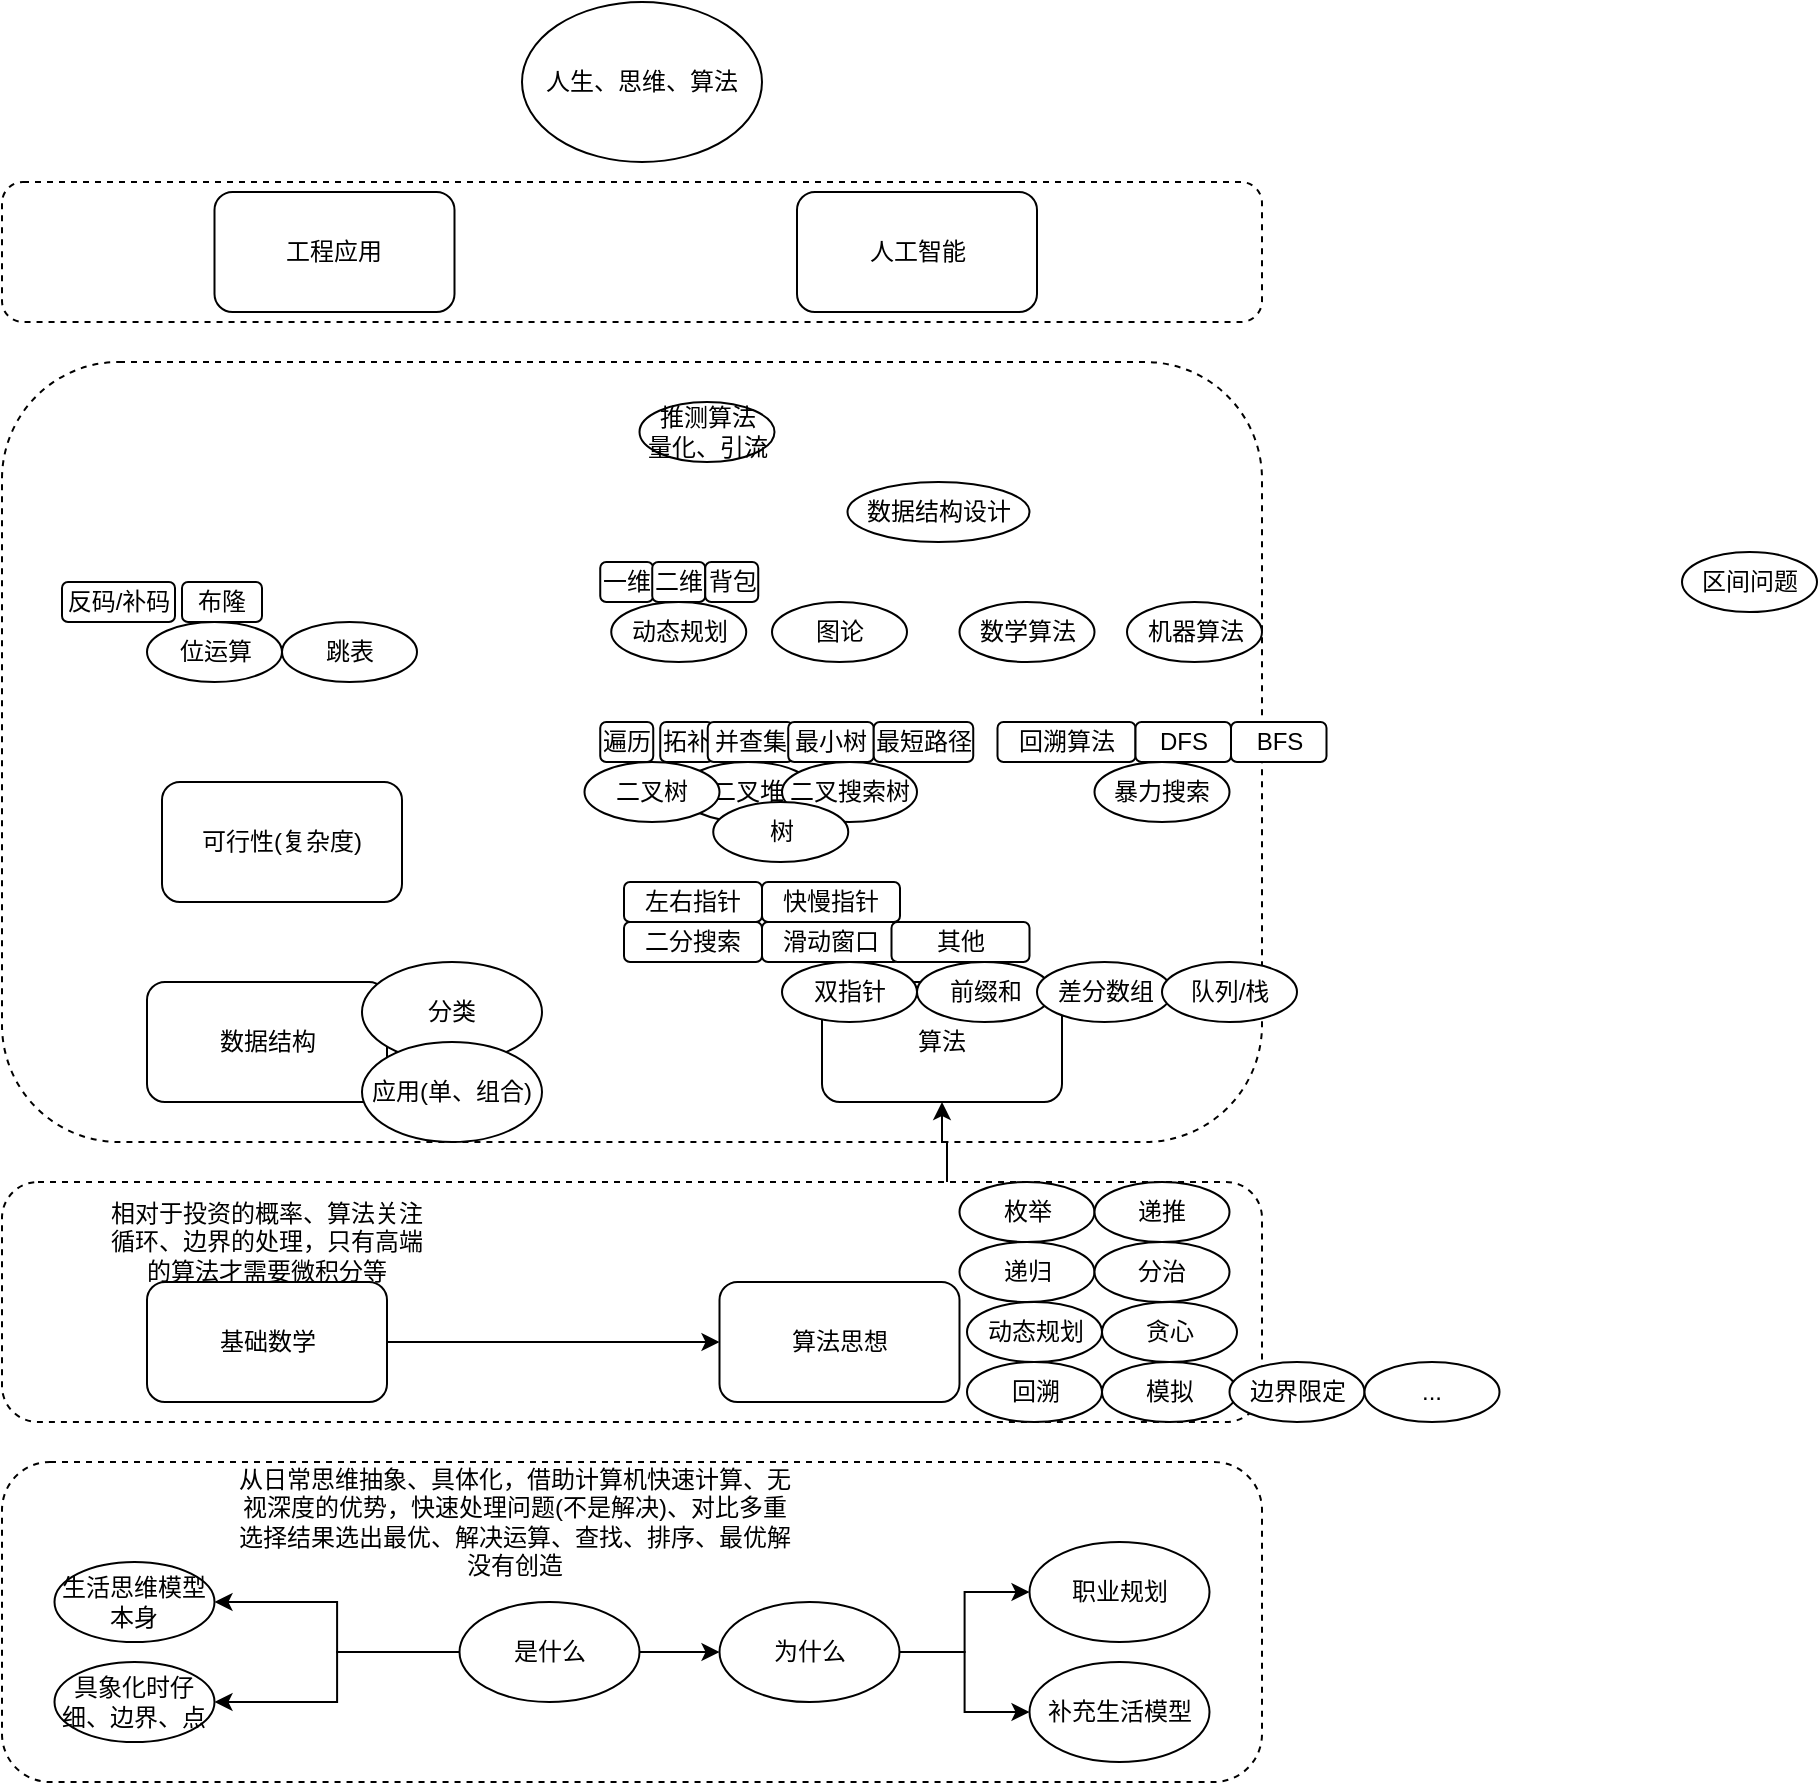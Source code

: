 <mxfile version="21.1.7" type="github">
  <diagram id="EEWpYUk2irftNLygyGdg" name="第 1 页">
    <mxGraphModel dx="1434" dy="300727" grid="1" gridSize="10" guides="1" tooltips="1" connect="1" arrows="1" fold="1" page="1" pageScale="1" pageWidth="400000" pageHeight="300000" math="0" shadow="0">
      <root>
        <mxCell id="0" />
        <mxCell id="1" parent="0" />
        <mxCell id="nq70P79M6IQcdXgQ_mGR-14" value="" style="rounded=1;whiteSpace=wrap;html=1;dashed=1;" parent="1" vertex="1">
          <mxGeometry x="320" y="720" width="630" height="160" as="geometry" />
        </mxCell>
        <mxCell id="KM6D4PZQJ1-9kusRCj2R-17" value="" style="rounded=1;whiteSpace=wrap;html=1;dashed=1;" parent="1" vertex="1">
          <mxGeometry x="320" y="80" width="630" height="70" as="geometry" />
        </mxCell>
        <mxCell id="KM6D4PZQJ1-9kusRCj2R-16" value="" style="rounded=1;whiteSpace=wrap;html=1;dashed=1;" parent="1" vertex="1">
          <mxGeometry x="320" y="170" width="630" height="390" as="geometry" />
        </mxCell>
        <mxCell id="nq70P79M6IQcdXgQ_mGR-30" style="edgeStyle=orthogonalEdgeStyle;rounded=0;orthogonalLoop=1;jettySize=auto;html=1;exitX=0.75;exitY=0;exitDx=0;exitDy=0;" parent="1" source="KM6D4PZQJ1-9kusRCj2R-15" target="nq70P79M6IQcdXgQ_mGR-27" edge="1">
          <mxGeometry relative="1" as="geometry" />
        </mxCell>
        <mxCell id="KM6D4PZQJ1-9kusRCj2R-15" value="" style="rounded=1;whiteSpace=wrap;html=1;dashed=1;" parent="1" vertex="1">
          <mxGeometry x="320" y="580" width="630" height="120" as="geometry" />
        </mxCell>
        <mxCell id="KM6D4PZQJ1-9kusRCj2R-1" value="人生、思维、算法" style="ellipse;whiteSpace=wrap;html=1;" parent="1" vertex="1">
          <mxGeometry x="580" y="-10" width="120" height="80" as="geometry" />
        </mxCell>
        <mxCell id="KM6D4PZQJ1-9kusRCj2R-2" value="算法思想" style="rounded=1;whiteSpace=wrap;html=1;" parent="1" vertex="1">
          <mxGeometry x="678.75" y="630" width="120" height="60" as="geometry" />
        </mxCell>
        <mxCell id="KM6D4PZQJ1-9kusRCj2R-3" value="数据结构" style="rounded=1;whiteSpace=wrap;html=1;" parent="1" vertex="1">
          <mxGeometry x="392.5" y="480" width="120" height="60" as="geometry" />
        </mxCell>
        <mxCell id="KM6D4PZQJ1-9kusRCj2R-6" value="工程应用" style="rounded=1;whiteSpace=wrap;html=1;" parent="1" vertex="1">
          <mxGeometry x="426.25" y="85" width="120" height="60" as="geometry" />
        </mxCell>
        <mxCell id="KM6D4PZQJ1-9kusRCj2R-7" value="人工智能" style="rounded=1;whiteSpace=wrap;html=1;" parent="1" vertex="1">
          <mxGeometry x="717.5" y="85" width="120" height="60" as="geometry" />
        </mxCell>
        <mxCell id="nq70P79M6IQcdXgQ_mGR-2" style="edgeStyle=orthogonalEdgeStyle;rounded=0;orthogonalLoop=1;jettySize=auto;html=1;exitX=1;exitY=0.5;exitDx=0;exitDy=0;" parent="1" source="KM6D4PZQJ1-9kusRCj2R-9" target="nq70P79M6IQcdXgQ_mGR-1" edge="1">
          <mxGeometry relative="1" as="geometry" />
        </mxCell>
        <mxCell id="nq70P79M6IQcdXgQ_mGR-12" style="edgeStyle=orthogonalEdgeStyle;rounded=0;orthogonalLoop=1;jettySize=auto;html=1;exitX=0;exitY=0.5;exitDx=0;exitDy=0;entryX=1;entryY=0.5;entryDx=0;entryDy=0;" parent="1" source="KM6D4PZQJ1-9kusRCj2R-9" target="nq70P79M6IQcdXgQ_mGR-10" edge="1">
          <mxGeometry relative="1" as="geometry" />
        </mxCell>
        <mxCell id="nq70P79M6IQcdXgQ_mGR-13" style="edgeStyle=orthogonalEdgeStyle;rounded=0;orthogonalLoop=1;jettySize=auto;html=1;exitX=0;exitY=0.5;exitDx=0;exitDy=0;entryX=1;entryY=0.5;entryDx=0;entryDy=0;" parent="1" source="KM6D4PZQJ1-9kusRCj2R-9" target="nq70P79M6IQcdXgQ_mGR-11" edge="1">
          <mxGeometry relative="1" as="geometry" />
        </mxCell>
        <mxCell id="KM6D4PZQJ1-9kusRCj2R-9" value="是什么" style="ellipse;whiteSpace=wrap;html=1;" parent="1" vertex="1">
          <mxGeometry x="548.75" y="790" width="90" height="50" as="geometry" />
        </mxCell>
        <mxCell id="KM6D4PZQJ1-9kusRCj2R-12" value="可行性(复杂度)" style="rounded=1;whiteSpace=wrap;html=1;" parent="1" vertex="1">
          <mxGeometry x="400" y="380" width="120" height="60" as="geometry" />
        </mxCell>
        <mxCell id="nq70P79M6IQcdXgQ_mGR-16" style="edgeStyle=orthogonalEdgeStyle;rounded=0;orthogonalLoop=1;jettySize=auto;html=1;exitX=1;exitY=0.5;exitDx=0;exitDy=0;entryX=0;entryY=0.5;entryDx=0;entryDy=0;" parent="1" source="KM6D4PZQJ1-9kusRCj2R-13" target="KM6D4PZQJ1-9kusRCj2R-2" edge="1">
          <mxGeometry relative="1" as="geometry" />
        </mxCell>
        <mxCell id="KM6D4PZQJ1-9kusRCj2R-13" value="基础数学" style="rounded=1;whiteSpace=wrap;html=1;" parent="1" vertex="1">
          <mxGeometry x="392.5" y="630" width="120" height="60" as="geometry" />
        </mxCell>
        <mxCell id="nq70P79M6IQcdXgQ_mGR-5" style="edgeStyle=orthogonalEdgeStyle;rounded=0;orthogonalLoop=1;jettySize=auto;html=1;exitX=1;exitY=0.5;exitDx=0;exitDy=0;" parent="1" source="nq70P79M6IQcdXgQ_mGR-1" target="nq70P79M6IQcdXgQ_mGR-3" edge="1">
          <mxGeometry relative="1" as="geometry" />
        </mxCell>
        <mxCell id="nq70P79M6IQcdXgQ_mGR-6" style="edgeStyle=orthogonalEdgeStyle;rounded=0;orthogonalLoop=1;jettySize=auto;html=1;exitX=1;exitY=0.5;exitDx=0;exitDy=0;entryX=0;entryY=0.5;entryDx=0;entryDy=0;" parent="1" source="nq70P79M6IQcdXgQ_mGR-1" target="nq70P79M6IQcdXgQ_mGR-4" edge="1">
          <mxGeometry relative="1" as="geometry" />
        </mxCell>
        <mxCell id="nq70P79M6IQcdXgQ_mGR-1" value="为什么" style="ellipse;whiteSpace=wrap;html=1;" parent="1" vertex="1">
          <mxGeometry x="678.75" y="790" width="90" height="50" as="geometry" />
        </mxCell>
        <mxCell id="nq70P79M6IQcdXgQ_mGR-3" value="职业规划" style="ellipse;whiteSpace=wrap;html=1;" parent="1" vertex="1">
          <mxGeometry x="833.75" y="760" width="90" height="50" as="geometry" />
        </mxCell>
        <mxCell id="nq70P79M6IQcdXgQ_mGR-4" value="补充生活模型" style="ellipse;whiteSpace=wrap;html=1;" parent="1" vertex="1">
          <mxGeometry x="833.75" y="820" width="90" height="50" as="geometry" />
        </mxCell>
        <mxCell id="nq70P79M6IQcdXgQ_mGR-9" value="从日常思维抽象、具体化，借助计算机快速计算、无视深度的优势，快速处理问题(不是解决)、对比多重选择结果选出最优、解决运算、查找、排序、最优解没有创造" style="text;html=1;strokeColor=none;fillColor=none;align=center;verticalAlign=middle;whiteSpace=wrap;rounded=0;" parent="1" vertex="1">
          <mxGeometry x="435" y="720" width="282.5" height="60" as="geometry" />
        </mxCell>
        <mxCell id="nq70P79M6IQcdXgQ_mGR-10" value="生活思维模型本身" style="ellipse;whiteSpace=wrap;html=1;" parent="1" vertex="1">
          <mxGeometry x="346.25" y="770" width="80" height="40" as="geometry" />
        </mxCell>
        <mxCell id="nq70P79M6IQcdXgQ_mGR-11" value="具象化时仔细、边界、点" style="ellipse;whiteSpace=wrap;html=1;" parent="1" vertex="1">
          <mxGeometry x="346.25" y="820" width="80" height="40" as="geometry" />
        </mxCell>
        <mxCell id="nq70P79M6IQcdXgQ_mGR-15" value="相对于投资的概率、算法关注循环、边界的处理，只有高端的算法才需要微积分等" style="text;html=1;strokeColor=none;fillColor=none;align=center;verticalAlign=middle;whiteSpace=wrap;rounded=0;" parent="1" vertex="1">
          <mxGeometry x="370" y="590" width="165" height="40" as="geometry" />
        </mxCell>
        <mxCell id="nq70P79M6IQcdXgQ_mGR-17" value="枚举" style="ellipse;whiteSpace=wrap;html=1;" parent="1" vertex="1">
          <mxGeometry x="798.75" y="580" width="67.5" height="30" as="geometry" />
        </mxCell>
        <mxCell id="nq70P79M6IQcdXgQ_mGR-18" value="递推" style="ellipse;whiteSpace=wrap;html=1;" parent="1" vertex="1">
          <mxGeometry x="866.25" y="580" width="67.5" height="30" as="geometry" />
        </mxCell>
        <mxCell id="nq70P79M6IQcdXgQ_mGR-19" value="递归" style="ellipse;whiteSpace=wrap;html=1;" parent="1" vertex="1">
          <mxGeometry x="798.75" y="610" width="67.5" height="30" as="geometry" />
        </mxCell>
        <mxCell id="nq70P79M6IQcdXgQ_mGR-20" value="分治" style="ellipse;whiteSpace=wrap;html=1;" parent="1" vertex="1">
          <mxGeometry x="866.25" y="610" width="67.5" height="30" as="geometry" />
        </mxCell>
        <mxCell id="nq70P79M6IQcdXgQ_mGR-21" value="动态规划" style="ellipse;whiteSpace=wrap;html=1;" parent="1" vertex="1">
          <mxGeometry x="802.5" y="640" width="67.5" height="30" as="geometry" />
        </mxCell>
        <mxCell id="nq70P79M6IQcdXgQ_mGR-22" value="贪心" style="ellipse;whiteSpace=wrap;html=1;" parent="1" vertex="1">
          <mxGeometry x="870" y="640" width="67.5" height="30" as="geometry" />
        </mxCell>
        <mxCell id="nq70P79M6IQcdXgQ_mGR-23" value="模拟" style="ellipse;whiteSpace=wrap;html=1;" parent="1" vertex="1">
          <mxGeometry x="870" y="670" width="67.5" height="30" as="geometry" />
        </mxCell>
        <mxCell id="nq70P79M6IQcdXgQ_mGR-24" value="回溯" style="ellipse;whiteSpace=wrap;html=1;" parent="1" vertex="1">
          <mxGeometry x="802.5" y="670" width="67.5" height="30" as="geometry" />
        </mxCell>
        <mxCell id="nq70P79M6IQcdXgQ_mGR-25" value="边界限定" style="ellipse;whiteSpace=wrap;html=1;" parent="1" vertex="1">
          <mxGeometry x="933.75" y="670" width="67.5" height="30" as="geometry" />
        </mxCell>
        <mxCell id="nq70P79M6IQcdXgQ_mGR-26" value="..." style="ellipse;whiteSpace=wrap;html=1;" parent="1" vertex="1">
          <mxGeometry x="1001.25" y="670" width="67.5" height="30" as="geometry" />
        </mxCell>
        <mxCell id="nq70P79M6IQcdXgQ_mGR-27" value="算法" style="rounded=1;whiteSpace=wrap;html=1;" parent="1" vertex="1">
          <mxGeometry x="730" y="480" width="120" height="60" as="geometry" />
        </mxCell>
        <mxCell id="nq70P79M6IQcdXgQ_mGR-28" value="分类" style="ellipse;whiteSpace=wrap;html=1;" parent="1" vertex="1">
          <mxGeometry x="500" y="470" width="90" height="50" as="geometry" />
        </mxCell>
        <mxCell id="nq70P79M6IQcdXgQ_mGR-29" value="应用(单、组合)" style="ellipse;whiteSpace=wrap;html=1;" parent="1" vertex="1">
          <mxGeometry x="500" y="510" width="90" height="50" as="geometry" />
        </mxCell>
        <mxCell id="GMmwOnQ83ICtatd35Jhv-1" value="双指针" style="ellipse;whiteSpace=wrap;html=1;" parent="1" vertex="1">
          <mxGeometry x="710" y="470" width="67.5" height="30" as="geometry" />
        </mxCell>
        <mxCell id="GMmwOnQ83ICtatd35Jhv-2" value="前缀和" style="ellipse;whiteSpace=wrap;html=1;" parent="1" vertex="1">
          <mxGeometry x="777.5" y="470" width="67.5" height="30" as="geometry" />
        </mxCell>
        <mxCell id="GMmwOnQ83ICtatd35Jhv-3" value="差分数组" style="ellipse;whiteSpace=wrap;html=1;" parent="1" vertex="1">
          <mxGeometry x="837.5" y="470" width="67.5" height="30" as="geometry" />
        </mxCell>
        <mxCell id="GMmwOnQ83ICtatd35Jhv-4" value="二分搜索" style="rounded=1;whiteSpace=wrap;html=1;" parent="1" vertex="1">
          <mxGeometry x="631" y="450" width="69" height="20" as="geometry" />
        </mxCell>
        <mxCell id="GMmwOnQ83ICtatd35Jhv-5" value="滑动窗口" style="rounded=1;whiteSpace=wrap;html=1;" parent="1" vertex="1">
          <mxGeometry x="700" y="450" width="69" height="20" as="geometry" />
        </mxCell>
        <mxCell id="GMmwOnQ83ICtatd35Jhv-7" value="其他" style="rounded=1;whiteSpace=wrap;html=1;" parent="1" vertex="1">
          <mxGeometry x="764.75" y="450" width="69" height="20" as="geometry" />
        </mxCell>
        <mxCell id="GMmwOnQ83ICtatd35Jhv-8" value="队列/栈" style="ellipse;whiteSpace=wrap;html=1;" parent="1" vertex="1">
          <mxGeometry x="900" y="470" width="67.5" height="30" as="geometry" />
        </mxCell>
        <mxCell id="GMmwOnQ83ICtatd35Jhv-9" value="二叉堆" style="ellipse;whiteSpace=wrap;html=1;" parent="1" vertex="1">
          <mxGeometry x="659.12" y="370" width="67.5" height="30" as="geometry" />
        </mxCell>
        <mxCell id="GMmwOnQ83ICtatd35Jhv-11" value="二叉树" style="ellipse;whiteSpace=wrap;html=1;" parent="1" vertex="1">
          <mxGeometry x="611.25" y="370" width="67.5" height="30" as="geometry" />
        </mxCell>
        <mxCell id="GMmwOnQ83ICtatd35Jhv-12" value="二叉搜索树" style="ellipse;whiteSpace=wrap;html=1;" parent="1" vertex="1">
          <mxGeometry x="710" y="370" width="67.5" height="30" as="geometry" />
        </mxCell>
        <mxCell id="GMmwOnQ83ICtatd35Jhv-13" value="图论" style="ellipse;whiteSpace=wrap;html=1;" parent="1" vertex="1">
          <mxGeometry x="705" y="290" width="67.5" height="30" as="geometry" />
        </mxCell>
        <mxCell id="GMmwOnQ83ICtatd35Jhv-14" value="数据结构设计" style="ellipse;whiteSpace=wrap;html=1;" parent="1" vertex="1">
          <mxGeometry x="742.75" y="230" width="91" height="30" as="geometry" />
        </mxCell>
        <mxCell id="GMmwOnQ83ICtatd35Jhv-15" value="遍历" style="rounded=1;whiteSpace=wrap;html=1;" parent="1" vertex="1">
          <mxGeometry x="619.12" y="350" width="26.5" height="20" as="geometry" />
        </mxCell>
        <mxCell id="GMmwOnQ83ICtatd35Jhv-16" value="拓补" style="rounded=1;whiteSpace=wrap;html=1;" parent="1" vertex="1">
          <mxGeometry x="649.12" y="350" width="26.5" height="20" as="geometry" />
        </mxCell>
        <mxCell id="GMmwOnQ83ICtatd35Jhv-17" value="并查集" style="rounded=1;whiteSpace=wrap;html=1;" parent="1" vertex="1">
          <mxGeometry x="672.87" y="350" width="42.75" height="20" as="geometry" />
        </mxCell>
        <mxCell id="GMmwOnQ83ICtatd35Jhv-18" value="最小树" style="rounded=1;whiteSpace=wrap;html=1;" parent="1" vertex="1">
          <mxGeometry x="713.12" y="350" width="42.75" height="20" as="geometry" />
        </mxCell>
        <mxCell id="GMmwOnQ83ICtatd35Jhv-19" value="最短路径" style="rounded=1;whiteSpace=wrap;html=1;" parent="1" vertex="1">
          <mxGeometry x="755.87" y="350" width="49.75" height="20" as="geometry" />
        </mxCell>
        <mxCell id="GMmwOnQ83ICtatd35Jhv-21" value="暴力搜索" style="ellipse;whiteSpace=wrap;html=1;" parent="1" vertex="1">
          <mxGeometry x="866.25" y="370" width="67.5" height="30" as="geometry" />
        </mxCell>
        <mxCell id="GMmwOnQ83ICtatd35Jhv-22" value="回溯算法" style="rounded=1;whiteSpace=wrap;html=1;" parent="1" vertex="1">
          <mxGeometry x="817.75" y="350" width="69" height="20" as="geometry" />
        </mxCell>
        <mxCell id="GMmwOnQ83ICtatd35Jhv-23" value="DFS" style="rounded=1;whiteSpace=wrap;html=1;" parent="1" vertex="1">
          <mxGeometry x="886.75" y="350" width="47.75" height="20" as="geometry" />
        </mxCell>
        <mxCell id="GMmwOnQ83ICtatd35Jhv-24" value="BFS" style="rounded=1;whiteSpace=wrap;html=1;" parent="1" vertex="1">
          <mxGeometry x="934.5" y="350" width="47.75" height="20" as="geometry" />
        </mxCell>
        <mxCell id="GMmwOnQ83ICtatd35Jhv-25" value="动态规划" style="ellipse;whiteSpace=wrap;html=1;" parent="1" vertex="1">
          <mxGeometry x="624.62" y="290" width="67.5" height="30" as="geometry" />
        </mxCell>
        <mxCell id="GMmwOnQ83ICtatd35Jhv-26" value="一维" style="rounded=1;whiteSpace=wrap;html=1;" parent="1" vertex="1">
          <mxGeometry x="619.12" y="270" width="26.5" height="20" as="geometry" />
        </mxCell>
        <mxCell id="GMmwOnQ83ICtatd35Jhv-27" value="二维" style="rounded=1;whiteSpace=wrap;html=1;" parent="1" vertex="1">
          <mxGeometry x="645.12" y="270" width="26.5" height="20" as="geometry" />
        </mxCell>
        <mxCell id="GMmwOnQ83ICtatd35Jhv-28" value="背包" style="rounded=1;whiteSpace=wrap;html=1;" parent="1" vertex="1">
          <mxGeometry x="671.62" y="270" width="26.5" height="20" as="geometry" />
        </mxCell>
        <mxCell id="GMmwOnQ83ICtatd35Jhv-29" value="数学算法" style="ellipse;whiteSpace=wrap;html=1;" parent="1" vertex="1">
          <mxGeometry x="798.75" y="290" width="67.5" height="30" as="geometry" />
        </mxCell>
        <mxCell id="GMmwOnQ83ICtatd35Jhv-30" value="区间问题" style="ellipse;whiteSpace=wrap;html=1;" parent="1" vertex="1">
          <mxGeometry x="1160" y="265" width="67.5" height="30" as="geometry" />
        </mxCell>
        <mxCell id="ksXM6vplkyxXi3uVchxF-1" value="左右指针" style="rounded=1;whiteSpace=wrap;html=1;" parent="1" vertex="1">
          <mxGeometry x="631" y="430" width="69" height="20" as="geometry" />
        </mxCell>
        <mxCell id="ksXM6vplkyxXi3uVchxF-2" value="快慢指针" style="rounded=1;whiteSpace=wrap;html=1;" parent="1" vertex="1">
          <mxGeometry x="700" y="430" width="69" height="20" as="geometry" />
        </mxCell>
        <mxCell id="ksXM6vplkyxXi3uVchxF-3" value="树" style="ellipse;whiteSpace=wrap;html=1;" parent="1" vertex="1">
          <mxGeometry x="675.62" y="390" width="67.5" height="30" as="geometry" />
        </mxCell>
        <mxCell id="KwJ-X8Y61RbpEtZCC9NW-1" value="位运算" style="ellipse;whiteSpace=wrap;html=1;" vertex="1" parent="1">
          <mxGeometry x="392.5" y="300" width="67.5" height="30" as="geometry" />
        </mxCell>
        <mxCell id="KwJ-X8Y61RbpEtZCC9NW-2" value="反码/补码" style="rounded=1;whiteSpace=wrap;html=1;" vertex="1" parent="1">
          <mxGeometry x="350" y="280" width="56.5" height="20" as="geometry" />
        </mxCell>
        <mxCell id="KwJ-X8Y61RbpEtZCC9NW-3" value="布隆" style="rounded=1;whiteSpace=wrap;html=1;" vertex="1" parent="1">
          <mxGeometry x="410" y="280" width="40" height="20" as="geometry" />
        </mxCell>
        <mxCell id="KwJ-X8Y61RbpEtZCC9NW-4" value="机器算法" style="ellipse;whiteSpace=wrap;html=1;" vertex="1" parent="1">
          <mxGeometry x="882.5" y="290" width="67.5" height="30" as="geometry" />
        </mxCell>
        <mxCell id="KwJ-X8Y61RbpEtZCC9NW-5" value="跳表" style="ellipse;whiteSpace=wrap;html=1;" vertex="1" parent="1">
          <mxGeometry x="460" y="300" width="67.5" height="30" as="geometry" />
        </mxCell>
        <mxCell id="KwJ-X8Y61RbpEtZCC9NW-7" value="推测算法&lt;br&gt;量化、引流" style="ellipse;whiteSpace=wrap;html=1;" vertex="1" parent="1">
          <mxGeometry x="638.75" y="190" width="67.5" height="30" as="geometry" />
        </mxCell>
      </root>
    </mxGraphModel>
  </diagram>
</mxfile>
